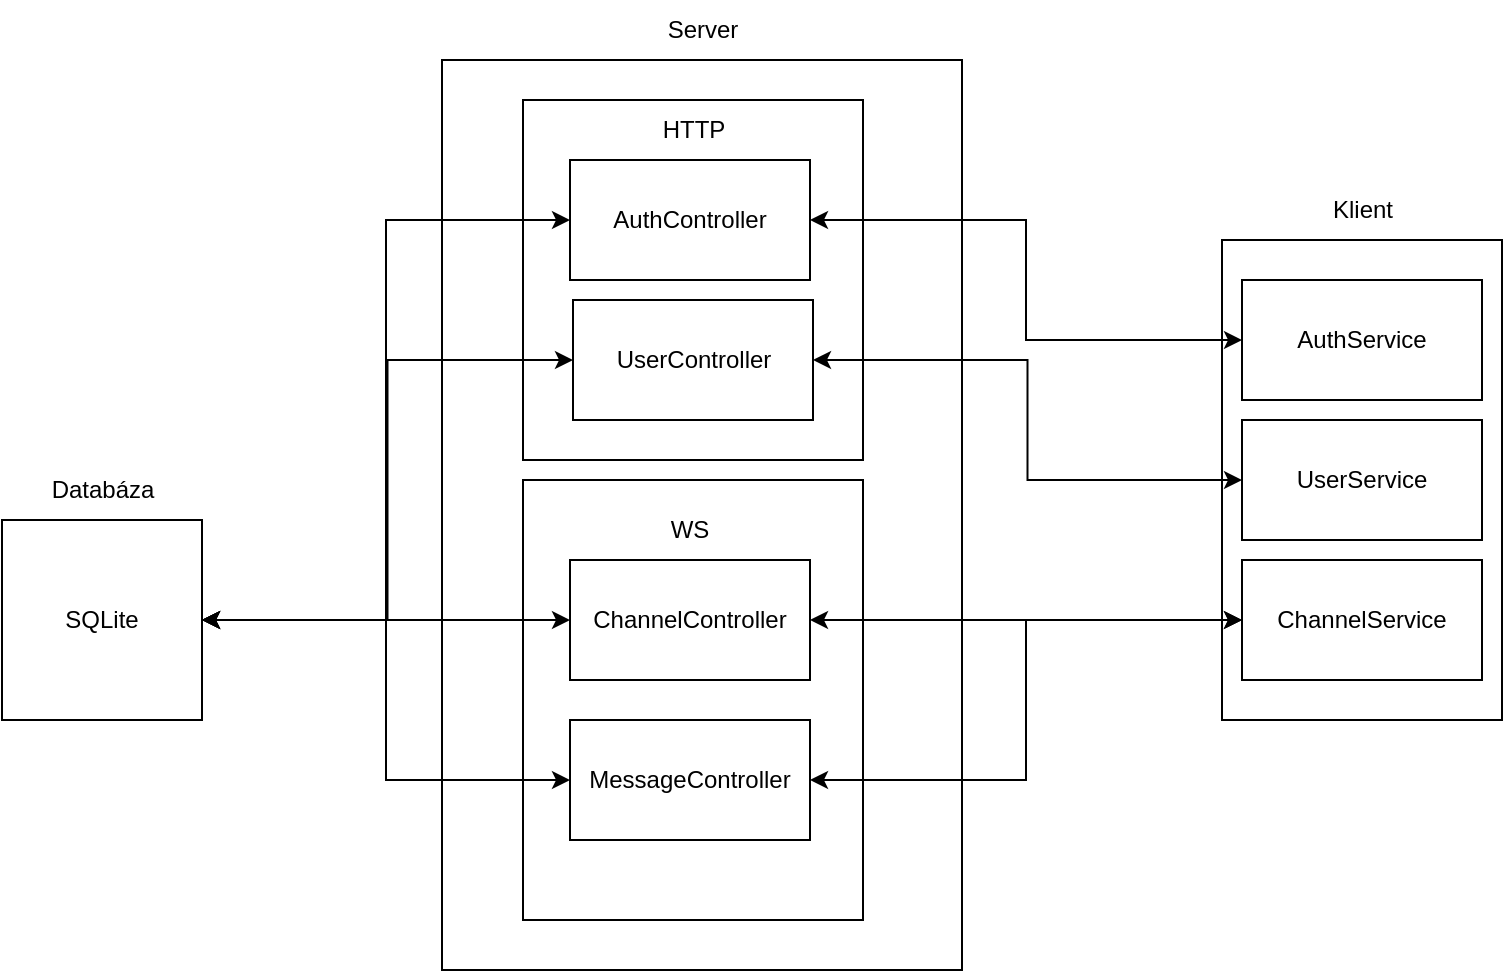 <mxfile version="20.5.3" type="device"><diagram id="29vAtqwPIrv36G3fj8lT" name="Page-1"><mxGraphModel dx="1038" dy="543" grid="0" gridSize="10" guides="1" tooltips="1" connect="1" arrows="1" fold="1" page="1" pageScale="1" pageWidth="827" pageHeight="1169" math="0" shadow="0"><root><mxCell id="0"/><mxCell id="1" parent="0"/><mxCell id="WhS7YxawFPfWtaZzyrQf-1" value="SQLite" style="whiteSpace=wrap;html=1;aspect=fixed;" vertex="1" parent="1"><mxGeometry x="40" y="270" width="100" height="100" as="geometry"/></mxCell><mxCell id="WhS7YxawFPfWtaZzyrQf-3" value="" style="rounded=0;whiteSpace=wrap;html=1;" vertex="1" parent="1"><mxGeometry x="260" y="40" width="260" height="455" as="geometry"/></mxCell><mxCell id="WhS7YxawFPfWtaZzyrQf-4" value="" style="rounded=0;whiteSpace=wrap;html=1;" vertex="1" parent="1"><mxGeometry x="650" y="130" width="140" height="240" as="geometry"/></mxCell><mxCell id="WhS7YxawFPfWtaZzyrQf-5" value="Databáza" style="text;html=1;align=center;verticalAlign=middle;resizable=0;points=[];autosize=1;strokeColor=none;fillColor=none;" vertex="1" parent="1"><mxGeometry x="55" y="240" width="70" height="30" as="geometry"/></mxCell><mxCell id="WhS7YxawFPfWtaZzyrQf-6" value="Klient" style="text;html=1;align=center;verticalAlign=middle;resizable=0;points=[];autosize=1;strokeColor=none;fillColor=none;" vertex="1" parent="1"><mxGeometry x="695" y="100" width="50" height="30" as="geometry"/></mxCell><mxCell id="WhS7YxawFPfWtaZzyrQf-7" value="" style="rounded=0;whiteSpace=wrap;html=1;" vertex="1" parent="1"><mxGeometry x="300.5" y="60" width="170" height="180" as="geometry"/></mxCell><mxCell id="WhS7YxawFPfWtaZzyrQf-8" value="" style="rounded=0;whiteSpace=wrap;html=1;" vertex="1" parent="1"><mxGeometry x="300.5" y="250" width="170" height="220" as="geometry"/></mxCell><mxCell id="WhS7YxawFPfWtaZzyrQf-20" style="edgeStyle=orthogonalEdgeStyle;rounded=0;orthogonalLoop=1;jettySize=auto;html=1;exitX=0;exitY=0.5;exitDx=0;exitDy=0;entryX=1;entryY=0.5;entryDx=0;entryDy=0;startArrow=classic;startFill=1;" edge="1" parent="1" source="WhS7YxawFPfWtaZzyrQf-9" target="WhS7YxawFPfWtaZzyrQf-1"><mxGeometry relative="1" as="geometry"/></mxCell><mxCell id="WhS7YxawFPfWtaZzyrQf-9" value="AuthController" style="rounded=0;whiteSpace=wrap;html=1;" vertex="1" parent="1"><mxGeometry x="324" y="90" width="120" height="60" as="geometry"/></mxCell><mxCell id="WhS7YxawFPfWtaZzyrQf-28" style="edgeStyle=orthogonalEdgeStyle;rounded=0;orthogonalLoop=1;jettySize=auto;html=1;entryX=1;entryY=0.5;entryDx=0;entryDy=0;startArrow=classic;startFill=1;" edge="1" parent="1" source="WhS7YxawFPfWtaZzyrQf-10" target="WhS7YxawFPfWtaZzyrQf-1"><mxGeometry relative="1" as="geometry"/></mxCell><mxCell id="WhS7YxawFPfWtaZzyrQf-10" value="UserController" style="rounded=0;whiteSpace=wrap;html=1;" vertex="1" parent="1"><mxGeometry x="325.5" y="160" width="120" height="60" as="geometry"/></mxCell><mxCell id="WhS7YxawFPfWtaZzyrQf-24" style="edgeStyle=orthogonalEdgeStyle;rounded=0;orthogonalLoop=1;jettySize=auto;html=1;entryX=1;entryY=0.5;entryDx=0;entryDy=0;startArrow=classic;startFill=1;" edge="1" parent="1" source="WhS7YxawFPfWtaZzyrQf-11" target="WhS7YxawFPfWtaZzyrQf-1"><mxGeometry relative="1" as="geometry"/></mxCell><mxCell id="WhS7YxawFPfWtaZzyrQf-11" value="MessageController" style="rounded=0;whiteSpace=wrap;html=1;" vertex="1" parent="1"><mxGeometry x="324" y="370" width="120" height="60" as="geometry"/></mxCell><mxCell id="WhS7YxawFPfWtaZzyrQf-23" style="edgeStyle=orthogonalEdgeStyle;rounded=0;orthogonalLoop=1;jettySize=auto;html=1;entryX=1;entryY=0.5;entryDx=0;entryDy=0;startArrow=classic;startFill=1;" edge="1" parent="1" source="WhS7YxawFPfWtaZzyrQf-12" target="WhS7YxawFPfWtaZzyrQf-1"><mxGeometry relative="1" as="geometry"/></mxCell><mxCell id="WhS7YxawFPfWtaZzyrQf-12" value="ChannelController" style="rounded=0;whiteSpace=wrap;html=1;" vertex="1" parent="1"><mxGeometry x="324" y="290" width="120" height="60" as="geometry"/></mxCell><mxCell id="WhS7YxawFPfWtaZzyrQf-14" value="HTTP" style="text;html=1;strokeColor=none;fillColor=none;align=center;verticalAlign=middle;whiteSpace=wrap;rounded=0;" vertex="1" parent="1"><mxGeometry x="355.5" y="60" width="60" height="30" as="geometry"/></mxCell><mxCell id="WhS7YxawFPfWtaZzyrQf-15" value="WS&lt;br&gt;" style="text;html=1;strokeColor=none;fillColor=none;align=center;verticalAlign=middle;whiteSpace=wrap;rounded=0;" vertex="1" parent="1"><mxGeometry x="354" y="260" width="60" height="30" as="geometry"/></mxCell><mxCell id="WhS7YxawFPfWtaZzyrQf-19" style="edgeStyle=orthogonalEdgeStyle;rounded=0;orthogonalLoop=1;jettySize=auto;html=1;entryX=1;entryY=0.5;entryDx=0;entryDy=0;startArrow=classic;startFill=1;" edge="1" parent="1" source="WhS7YxawFPfWtaZzyrQf-16" target="WhS7YxawFPfWtaZzyrQf-9"><mxGeometry relative="1" as="geometry"/></mxCell><mxCell id="WhS7YxawFPfWtaZzyrQf-16" value="AuthService" style="rounded=0;whiteSpace=wrap;html=1;" vertex="1" parent="1"><mxGeometry x="660" y="150" width="120" height="60" as="geometry"/></mxCell><mxCell id="WhS7YxawFPfWtaZzyrQf-25" style="edgeStyle=orthogonalEdgeStyle;rounded=0;orthogonalLoop=1;jettySize=auto;html=1;entryX=1;entryY=0.5;entryDx=0;entryDy=0;startArrow=classic;startFill=1;" edge="1" parent="1" source="WhS7YxawFPfWtaZzyrQf-17" target="WhS7YxawFPfWtaZzyrQf-10"><mxGeometry relative="1" as="geometry"/></mxCell><mxCell id="WhS7YxawFPfWtaZzyrQf-17" value="UserService" style="rounded=0;whiteSpace=wrap;html=1;" vertex="1" parent="1"><mxGeometry x="660" y="220" width="120" height="60" as="geometry"/></mxCell><mxCell id="WhS7YxawFPfWtaZzyrQf-26" style="edgeStyle=orthogonalEdgeStyle;rounded=0;orthogonalLoop=1;jettySize=auto;html=1;entryX=1;entryY=0.5;entryDx=0;entryDy=0;startArrow=classic;startFill=1;" edge="1" parent="1" source="WhS7YxawFPfWtaZzyrQf-18" target="WhS7YxawFPfWtaZzyrQf-12"><mxGeometry relative="1" as="geometry"/></mxCell><mxCell id="WhS7YxawFPfWtaZzyrQf-27" style="edgeStyle=orthogonalEdgeStyle;rounded=0;orthogonalLoop=1;jettySize=auto;html=1;entryX=1;entryY=0.5;entryDx=0;entryDy=0;startArrow=classic;startFill=1;" edge="1" parent="1" source="WhS7YxawFPfWtaZzyrQf-18" target="WhS7YxawFPfWtaZzyrQf-11"><mxGeometry relative="1" as="geometry"/></mxCell><mxCell id="WhS7YxawFPfWtaZzyrQf-18" value="ChannelService" style="rounded=0;whiteSpace=wrap;html=1;" vertex="1" parent="1"><mxGeometry x="660" y="290" width="120" height="60" as="geometry"/></mxCell><mxCell id="WhS7YxawFPfWtaZzyrQf-29" value="Server" style="text;html=1;align=center;verticalAlign=middle;resizable=0;points=[];autosize=1;strokeColor=none;fillColor=none;" vertex="1" parent="1"><mxGeometry x="360" y="10" width="60" height="30" as="geometry"/></mxCell></root></mxGraphModel></diagram></mxfile>